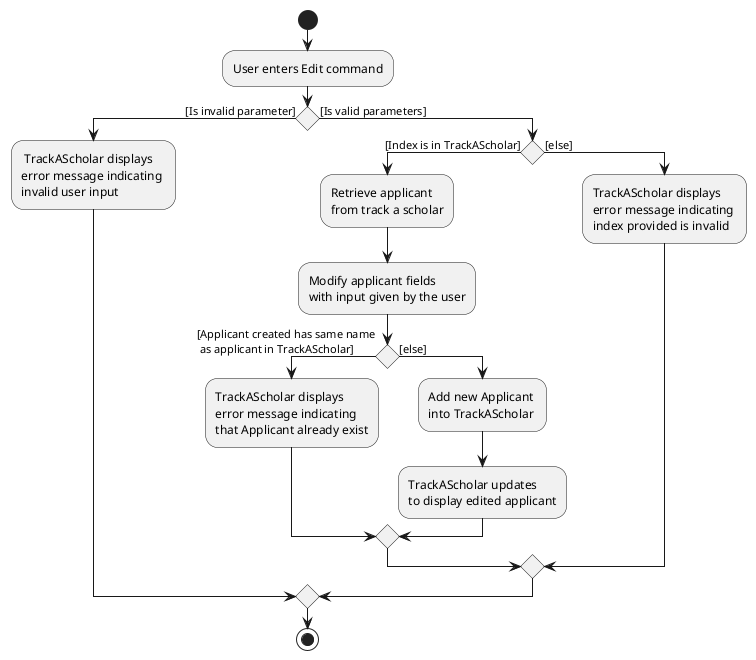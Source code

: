 @startuml
start
:User enters Edit command;

if () then ([Is invalid parameter])
    : TrackAScholar displays \nerror message indicating \ninvalid user input;

else ([Is valid parameters])

    if () then ([Index is in TrackAScholar])
        :Retrieve applicant \nfrom track a scholar;

        :Modify applicant fields \nwith input given by the user;

        if () then ([Applicant created has same name\n as applicant in TrackAScholar])
            :TrackAScholar displays \nerror message indicating \nthat Applicant already exist;

        else ([else])
            :Add new Applicant \ninto TrackAScholar;

            :TrackAScholar updates \nto display edited applicant;
        endif

    else ([else])
        :TrackAScholar displays \nerror message indicating \nindex provided is invalid;

    endif

endif
stop
@enduml
